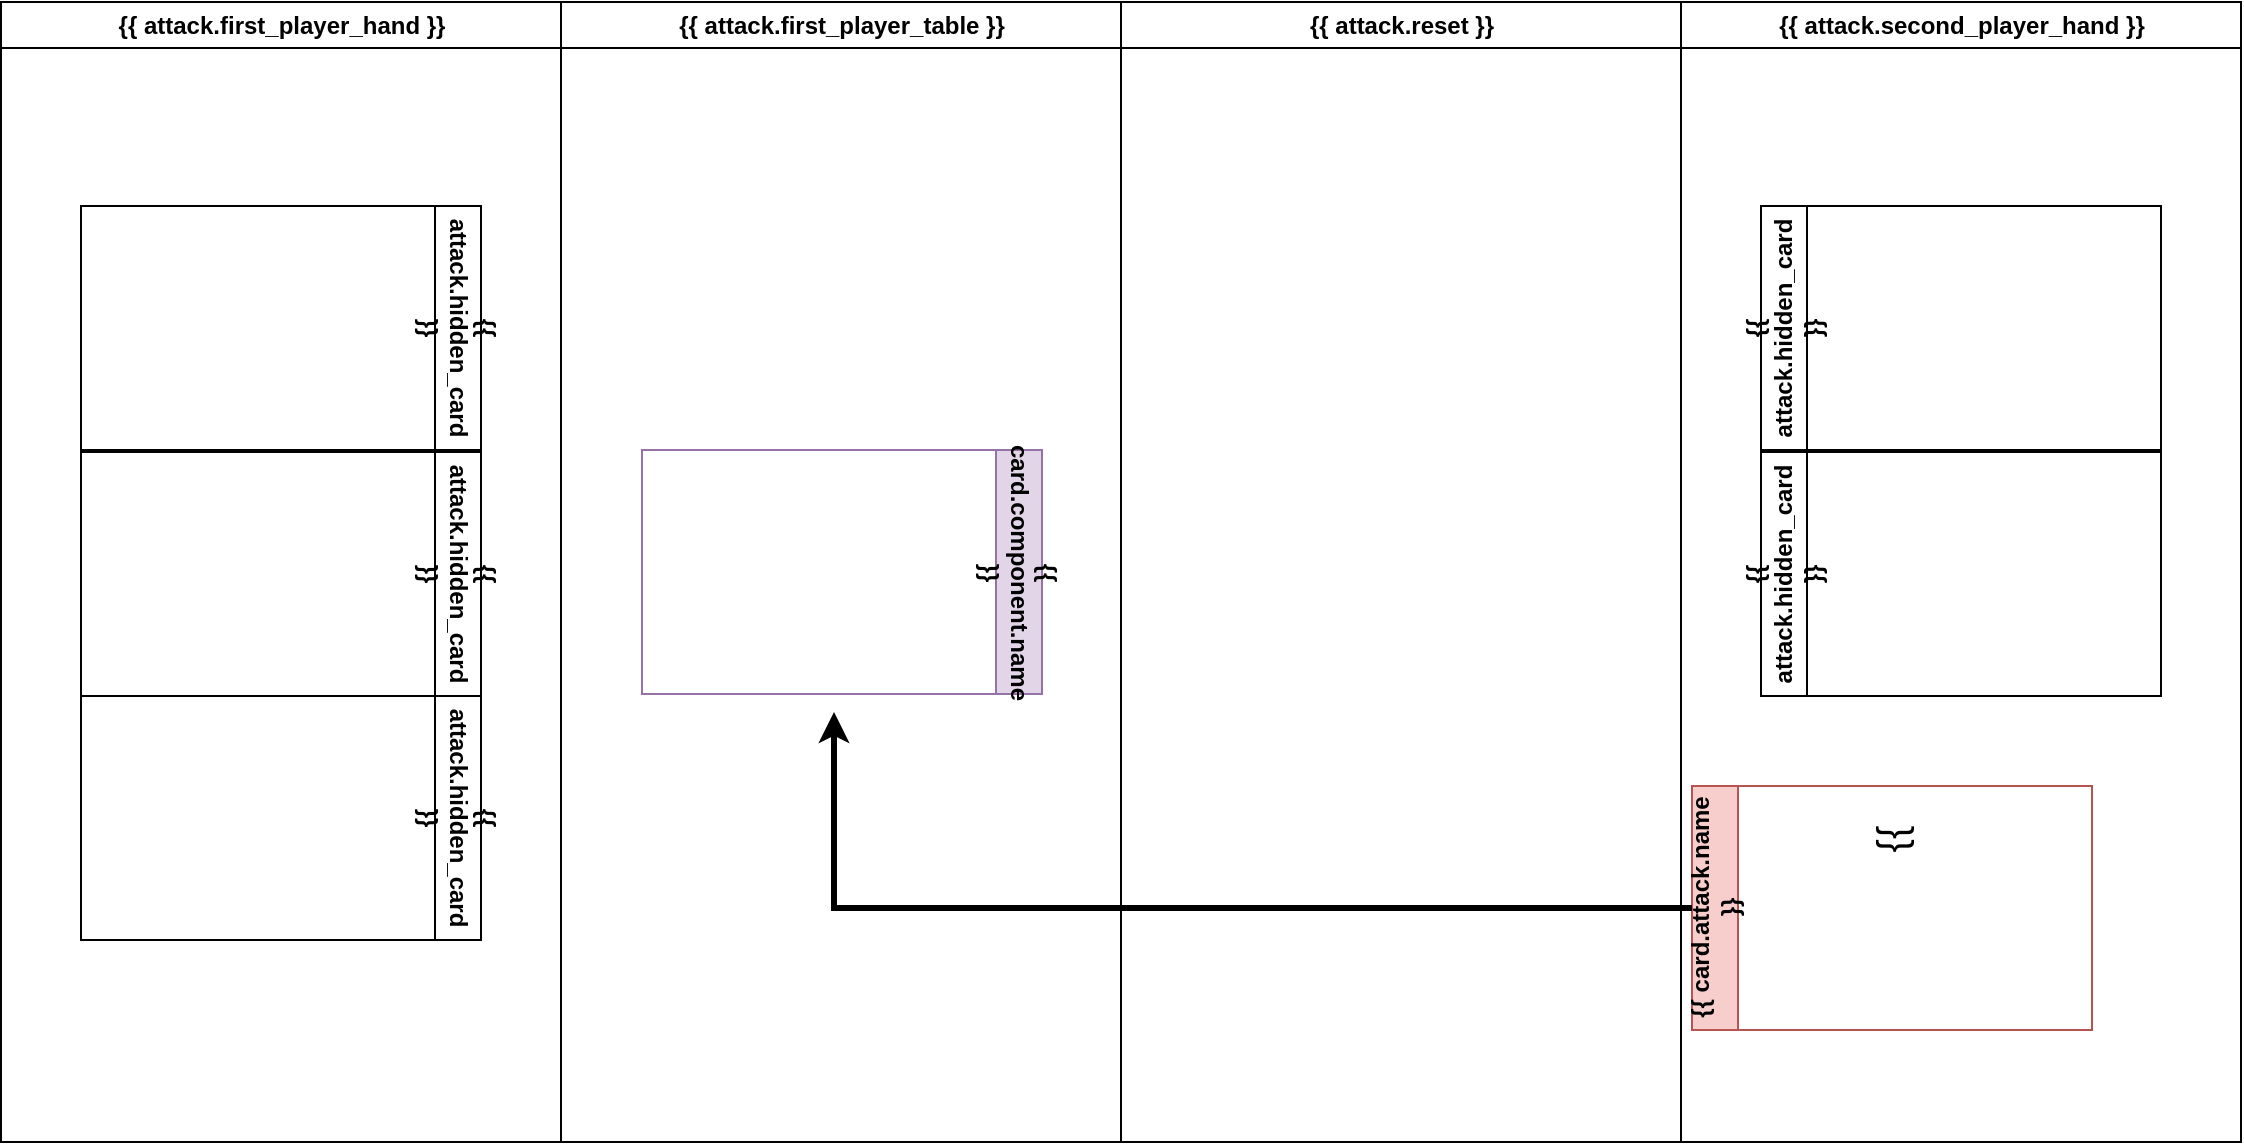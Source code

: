 <mxfile version="22.1.21" type="github">
  <diagram name="Page-1" id="e7e014a7-5840-1c2e-5031-d8a46d1fe8dd">
    <mxGraphModel dx="1237" dy="854" grid="1" gridSize="10" guides="1" tooltips="1" connect="1" arrows="1" fold="1" page="1" pageScale="1" pageWidth="1169" pageHeight="826" background="none" math="0" shadow="0">
      <root>
        <mxCell id="0" />
        <mxCell id="1" parent="0" />
        <mxCell id="2" value="{{ attack.first_player_hand }}" style="swimlane;whiteSpace=wrap" parent="1" vertex="1">
          <mxGeometry x="444.5" y="128" width="280" height="570" as="geometry" />
        </mxCell>
        <mxCell id="dYky7ozjCTGvR8onbQTt-42" value="&lt;div&gt;{{ attack.hidden_card }}&lt;/div&gt;" style="swimlane;horizontal=0;whiteSpace=wrap;html=1;rotation=-180;" parent="2" vertex="1">
          <mxGeometry x="40" y="102" width="200" height="122" as="geometry" />
        </mxCell>
        <mxCell id="dYky7ozjCTGvR8onbQTt-43" value="&lt;div&gt;{{ attack.hidden_card }}&lt;/div&gt;" style="swimlane;horizontal=0;whiteSpace=wrap;html=1;rotation=-180;" parent="2" vertex="1">
          <mxGeometry x="40" y="225" width="200" height="122" as="geometry" />
        </mxCell>
        <mxCell id="dYky7ozjCTGvR8onbQTt-52" value="&lt;div&gt;{{ attack.hidden_card }}&lt;/div&gt;" style="swimlane;horizontal=0;whiteSpace=wrap;html=1;rotation=-180;" parent="2" vertex="1">
          <mxGeometry x="40" y="347" width="200" height="122" as="geometry" />
        </mxCell>
        <mxCell id="3" value="{{ attack.first_player_table }}" style="swimlane;whiteSpace=wrap" parent="1" vertex="1">
          <mxGeometry x="724.5" y="128" width="280" height="570" as="geometry" />
        </mxCell>
        <mxCell id="dYky7ozjCTGvR8onbQTt-59" value="&lt;div&gt;{{ card.component.name }}&lt;/div&gt;" style="swimlane;horizontal=0;whiteSpace=wrap;html=1;rotation=-180;fillColor=#e1d5e7;strokeColor=#9673a6;" parent="3" vertex="1">
          <mxGeometry x="40.5" y="224" width="200" height="122" as="geometry" />
        </mxCell>
        <mxCell id="dYky7ozjCTGvR8onbQTt-60" value="&lt;div align=&quot;center&quot; style=&quot;font-size: 20px;&quot;&gt;&lt;font style=&quot;font-size: 20px;&quot;&gt;{{ card.component.types.backend }}&lt;br&gt;&lt;/font&gt;&lt;/div&gt;&lt;div align=&quot;center&quot;&gt;&lt;br&gt;&lt;/div&gt;" style="text;strokeColor=none;fillColor=none;align=center;verticalAlign=middle;spacingLeft=4;spacingRight=4;overflow=hidden;points=[[0,0.5],[1,0.5]];portConstraint=eastwest;rotatable=0;whiteSpace=wrap;html=1;rotation=-270;" parent="dYky7ozjCTGvR8onbQTt-59" vertex="1">
          <mxGeometry x="26" y="46" width="140" height="30" as="geometry" />
        </mxCell>
        <mxCell id="dYky7ozjCTGvR8onbQTt-41" value="{{ attack.reset }}" style="swimlane;whiteSpace=wrap" parent="1" vertex="1">
          <mxGeometry x="1004.5" y="128" width="280" height="570" as="geometry" />
        </mxCell>
        <mxCell id="dYky7ozjCTGvR8onbQTt-74" value="{{ attack.second_player_hand }}" style="swimlane;whiteSpace=wrap" parent="1" vertex="1">
          <mxGeometry x="1284.5" y="128" width="280" height="570" as="geometry" />
        </mxCell>
        <mxCell id="dYky7ozjCTGvR8onbQTt-75" value="&lt;div&gt;{{ attack.hidden_card }}&lt;/div&gt;" style="swimlane;horizontal=0;whiteSpace=wrap;html=1;rotation=0;" parent="dYky7ozjCTGvR8onbQTt-74" vertex="1">
          <mxGeometry x="40" y="102" width="200" height="122" as="geometry" />
        </mxCell>
        <mxCell id="dYky7ozjCTGvR8onbQTt-76" value="&lt;div&gt;{{ attack.hidden_card }}&lt;/div&gt;" style="swimlane;horizontal=0;whiteSpace=wrap;html=1;rotation=0;" parent="dYky7ozjCTGvR8onbQTt-74" vertex="1">
          <mxGeometry x="40" y="225" width="200" height="122" as="geometry" />
        </mxCell>
        <mxCell id="RGcuCvIUBXCjisr0QKUh-6" value="{{ card.attack.name }}" style="swimlane;horizontal=0;whiteSpace=wrap;html=1;rotation=0;fillColor=#f8cecc;strokeColor=#b85450;" vertex="1" parent="dYky7ozjCTGvR8onbQTt-74">
          <mxGeometry x="5.5" y="392" width="200" height="122" as="geometry" />
        </mxCell>
        <mxCell id="RGcuCvIUBXCjisr0QKUh-7" value="&lt;div align=&quot;center&quot; style=&quot;font-size: 20px;&quot;&gt;&lt;font style=&quot;font-size: 20px;&quot;&gt;{{ card.attack.types.error }}&lt;br&gt;&lt;/font&gt;&lt;/div&gt;&lt;div align=&quot;center&quot;&gt;&lt;br&gt;&lt;/div&gt;" style="text;strokeColor=none;fillColor=none;align=center;verticalAlign=middle;spacingLeft=4;spacingRight=4;overflow=hidden;points=[[0,0.5],[1,0.5]];portConstraint=eastwest;rotatable=0;whiteSpace=wrap;html=1;rotation=-90;" vertex="1" parent="RGcuCvIUBXCjisr0QKUh-6">
          <mxGeometry x="30" y="46" width="140" height="30" as="geometry" />
        </mxCell>
        <mxCell id="RGcuCvIUBXCjisr0QKUh-8" style="edgeStyle=orthogonalEdgeStyle;rounded=0;orthogonalLoop=1;jettySize=auto;html=1;exitX=0;exitY=0.5;exitDx=0;exitDy=0;entryX=1;entryY=0.5;entryDx=0;entryDy=0;strokeWidth=3;" edge="1" parent="1" source="RGcuCvIUBXCjisr0QKUh-6" target="dYky7ozjCTGvR8onbQTt-60">
          <mxGeometry relative="1" as="geometry" />
        </mxCell>
      </root>
    </mxGraphModel>
  </diagram>
</mxfile>
